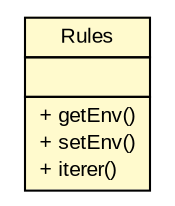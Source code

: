 #!/usr/local/bin/dot
#
# Class diagram 
# Generated by UMLGraph version 5.4 (http://www.umlgraph.org/)
#

digraph G {
	edge [fontname="arial",fontsize=10,labelfontname="arial",labelfontsize=10];
	node [fontname="arial",fontsize=10,shape=plaintext];
	nodesep=0.25;
	ranksep=0.5;
	// Metier.Rules
	c183 [label=<<table title="Metier.Rules" border="0" cellborder="1" cellspacing="0" cellpadding="2" port="p" bgcolor="lemonChiffon" href="./Rules.html">
		<tr><td><table border="0" cellspacing="0" cellpadding="1">
<tr><td align="center" balign="center"> Rules </td></tr>
		</table></td></tr>
		<tr><td><table border="0" cellspacing="0" cellpadding="1">
<tr><td align="left" balign="left">  </td></tr>
		</table></td></tr>
		<tr><td><table border="0" cellspacing="0" cellpadding="1">
<tr><td align="left" balign="left"> + getEnv() </td></tr>
<tr><td align="left" balign="left"> + setEnv() </td></tr>
<tr><td align="left" balign="left"> + iterer() </td></tr>
		</table></td></tr>
		</table>>, URL="./Rules.html", fontname="arial", fontcolor="black", fontsize=10.0];
}

